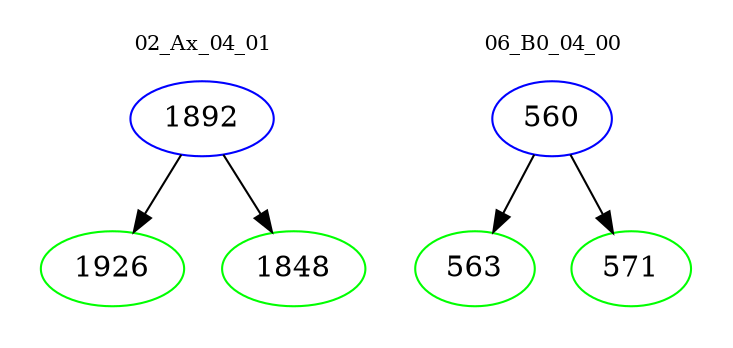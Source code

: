 digraph{
subgraph cluster_0 {
color = white
label = "02_Ax_04_01";
fontsize=10;
T0_1892 [label="1892", color="blue"]
T0_1892 -> T0_1926 [color="black"]
T0_1926 [label="1926", color="green"]
T0_1892 -> T0_1848 [color="black"]
T0_1848 [label="1848", color="green"]
}
subgraph cluster_1 {
color = white
label = "06_B0_04_00";
fontsize=10;
T1_560 [label="560", color="blue"]
T1_560 -> T1_563 [color="black"]
T1_563 [label="563", color="green"]
T1_560 -> T1_571 [color="black"]
T1_571 [label="571", color="green"]
}
}
